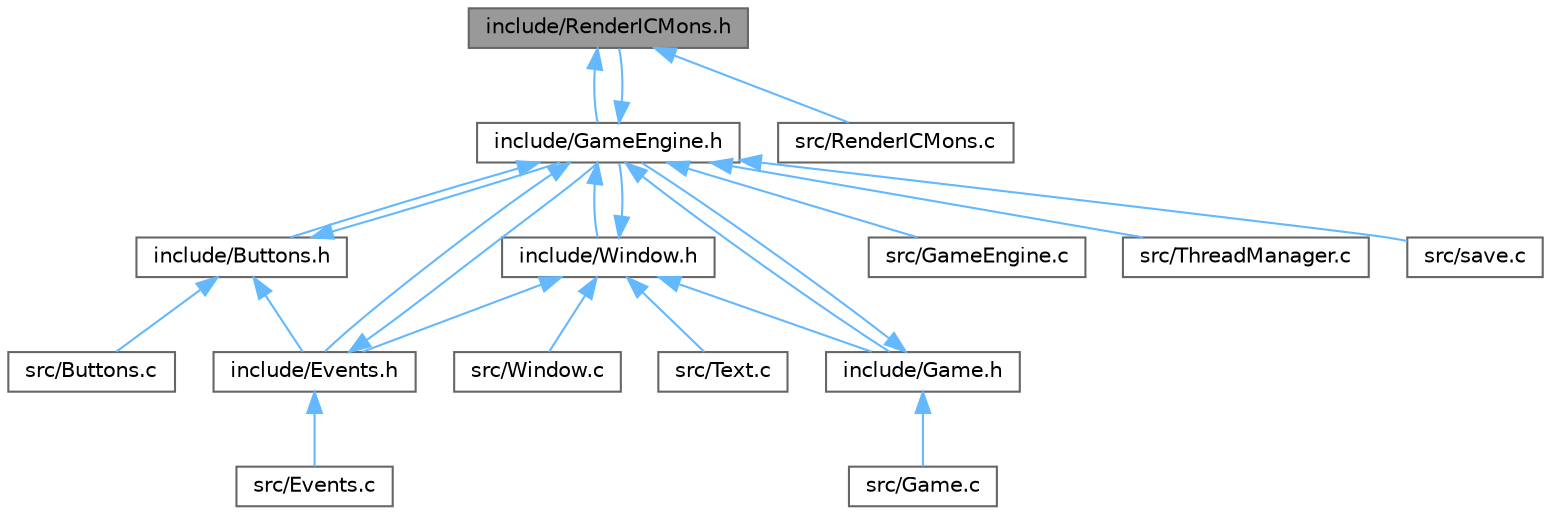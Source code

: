 digraph "include/RenderICMons.h"
{
 // LATEX_PDF_SIZE
  bgcolor="transparent";
  edge [fontname=Helvetica,fontsize=10,labelfontname=Helvetica,labelfontsize=10];
  node [fontname=Helvetica,fontsize=10,shape=box,height=0.2,width=0.4];
  Node1 [id="Node000001",label="include/RenderICMons.h",height=0.2,width=0.4,color="gray40", fillcolor="grey60", style="filled", fontcolor="black",tooltip="Définition et gestion du rendu des ICMons."];
  Node1 -> Node2 [id="edge1_Node000001_Node000002",dir="back",color="steelblue1",style="solid",tooltip=" "];
  Node2 [id="Node000002",label="include/GameEngine.h",height=0.2,width=0.4,color="grey40", fillcolor="white", style="filled",URL="$d7/d1f/GameEngine_8h.html",tooltip="Définition et gestion du moteur de jeu."];
  Node2 -> Node3 [id="edge2_Node000002_Node000003",dir="back",color="steelblue1",style="solid",tooltip=" "];
  Node3 [id="Node000003",label="include/Buttons.h",height=0.2,width=0.4,color="grey40", fillcolor="white", style="filled",URL="$d3/d70/Buttons_8h.html",tooltip=" "];
  Node3 -> Node4 [id="edge3_Node000003_Node000004",dir="back",color="steelblue1",style="solid",tooltip=" "];
  Node4 [id="Node000004",label="include/Events.h",height=0.2,width=0.4,color="grey40", fillcolor="white", style="filled",URL="$d0/dbb/Events_8h.html",tooltip=" "];
  Node4 -> Node2 [id="edge4_Node000004_Node000002",dir="back",color="steelblue1",style="solid",tooltip=" "];
  Node4 -> Node5 [id="edge5_Node000004_Node000005",dir="back",color="steelblue1",style="solid",tooltip=" "];
  Node5 [id="Node000005",label="src/Events.c",height=0.2,width=0.4,color="grey40", fillcolor="white", style="filled",URL="$d7/d9f/Events_8c.html",tooltip=" "];
  Node3 -> Node2 [id="edge6_Node000003_Node000002",dir="back",color="steelblue1",style="solid",tooltip=" "];
  Node3 -> Node6 [id="edge7_Node000003_Node000006",dir="back",color="steelblue1",style="solid",tooltip=" "];
  Node6 [id="Node000006",label="src/Buttons.c",height=0.2,width=0.4,color="grey40", fillcolor="white", style="filled",URL="$d9/d0e/Buttons_8c.html",tooltip=" "];
  Node2 -> Node4 [id="edge8_Node000002_Node000004",dir="back",color="steelblue1",style="solid",tooltip=" "];
  Node2 -> Node7 [id="edge9_Node000002_Node000007",dir="back",color="steelblue1",style="solid",tooltip=" "];
  Node7 [id="Node000007",label="include/Game.h",height=0.2,width=0.4,color="grey40", fillcolor="white", style="filled",URL="$d3/d5f/Game_8h.html",tooltip=" "];
  Node7 -> Node2 [id="edge10_Node000007_Node000002",dir="back",color="steelblue1",style="solid",tooltip=" "];
  Node7 -> Node8 [id="edge11_Node000007_Node000008",dir="back",color="steelblue1",style="solid",tooltip=" "];
  Node8 [id="Node000008",label="src/Game.c",height=0.2,width=0.4,color="grey40", fillcolor="white", style="filled",URL="$dc/d22/Game_8c.html",tooltip=" "];
  Node2 -> Node1 [id="edge12_Node000002_Node000001",dir="back",color="steelblue1",style="solid",tooltip=" "];
  Node2 -> Node9 [id="edge13_Node000002_Node000009",dir="back",color="steelblue1",style="solid",tooltip=" "];
  Node9 [id="Node000009",label="include/Window.h",height=0.2,width=0.4,color="grey40", fillcolor="white", style="filled",URL="$d3/ded/Window_8h.html",tooltip="Définition et gestion de la fenêtre principale de l'application."];
  Node9 -> Node4 [id="edge14_Node000009_Node000004",dir="back",color="steelblue1",style="solid",tooltip=" "];
  Node9 -> Node7 [id="edge15_Node000009_Node000007",dir="back",color="steelblue1",style="solid",tooltip=" "];
  Node9 -> Node2 [id="edge16_Node000009_Node000002",dir="back",color="steelblue1",style="solid",tooltip=" "];
  Node9 -> Node10 [id="edge17_Node000009_Node000010",dir="back",color="steelblue1",style="solid",tooltip=" "];
  Node10 [id="Node000010",label="src/Text.c",height=0.2,width=0.4,color="grey40", fillcolor="white", style="filled",URL="$dc/dae/Text_8c.html",tooltip=" "];
  Node9 -> Node11 [id="edge18_Node000009_Node000011",dir="back",color="steelblue1",style="solid",tooltip=" "];
  Node11 [id="Node000011",label="src/Window.c",height=0.2,width=0.4,color="grey40", fillcolor="white", style="filled",URL="$d4/d41/Window_8c.html",tooltip=" "];
  Node2 -> Node12 [id="edge19_Node000002_Node000012",dir="back",color="steelblue1",style="solid",tooltip=" "];
  Node12 [id="Node000012",label="src/GameEngine.c",height=0.2,width=0.4,color="grey40", fillcolor="white", style="filled",URL="$d5/d81/GameEngine_8c.html",tooltip=" "];
  Node2 -> Node13 [id="edge20_Node000002_Node000013",dir="back",color="steelblue1",style="solid",tooltip=" "];
  Node13 [id="Node000013",label="src/ThreadManager.c",height=0.2,width=0.4,color="grey40", fillcolor="white", style="filled",URL="$d1/dd5/ThreadManager_8c.html",tooltip=" "];
  Node2 -> Node14 [id="edge21_Node000002_Node000014",dir="back",color="steelblue1",style="solid",tooltip=" "];
  Node14 [id="Node000014",label="src/save.c",height=0.2,width=0.4,color="grey40", fillcolor="white", style="filled",URL="$df/dcf/save_8c.html",tooltip=" "];
  Node1 -> Node15 [id="edge22_Node000001_Node000015",dir="back",color="steelblue1",style="solid",tooltip=" "];
  Node15 [id="Node000015",label="src/RenderICMons.c",height=0.2,width=0.4,color="grey40", fillcolor="white", style="filled",URL="$d9/d0c/RenderICMons_8c.html",tooltip=" "];
}
